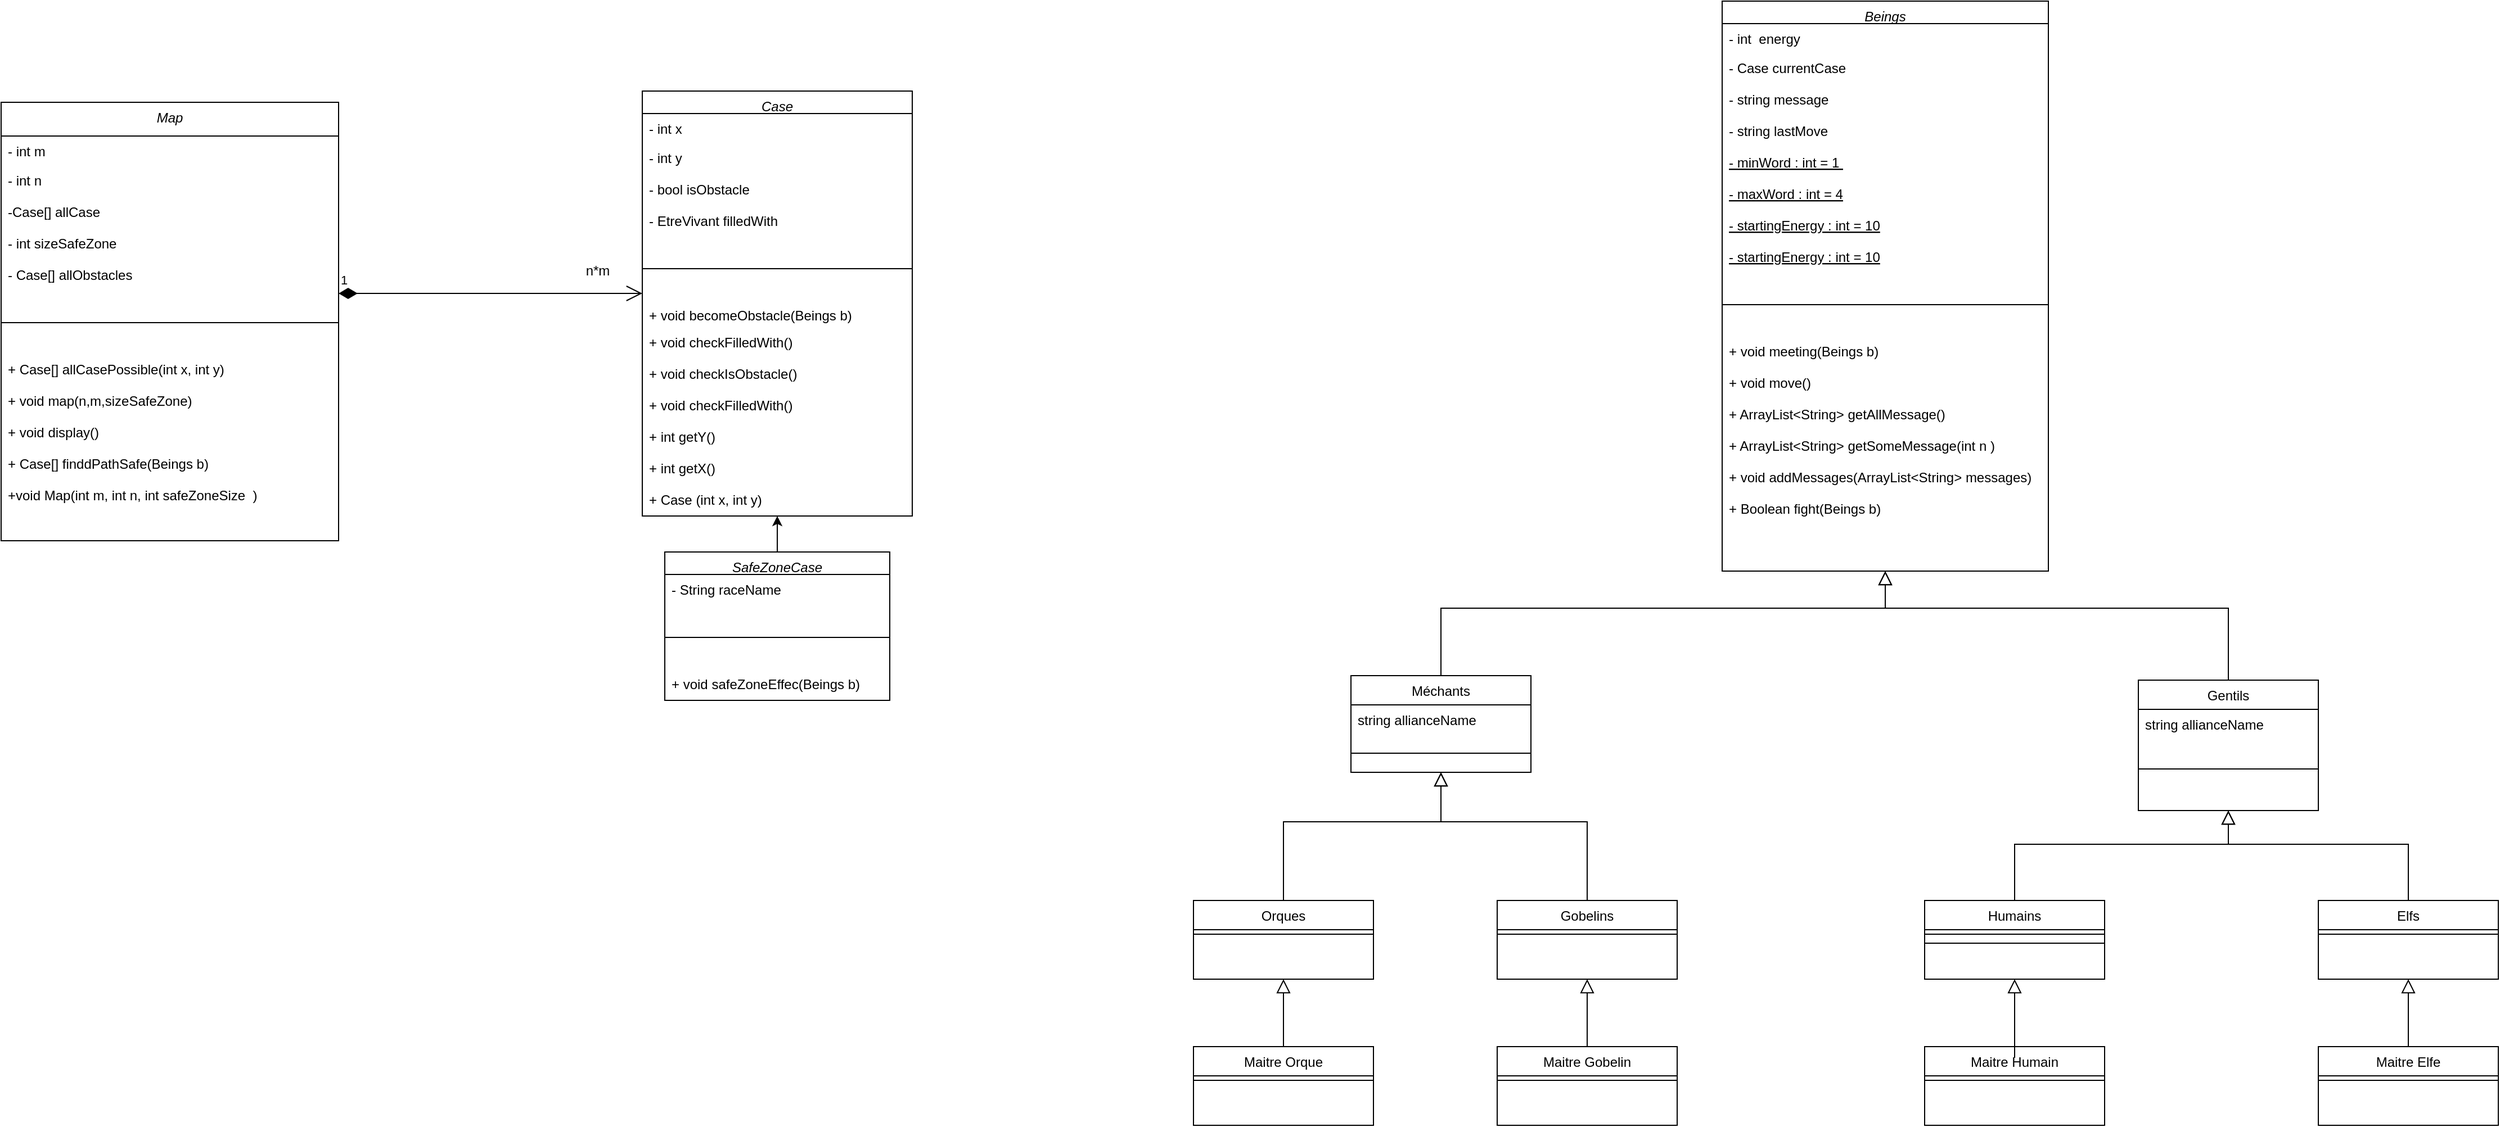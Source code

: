 <mxfile version="15.5.9" type="device"><diagram id="C5RBs43oDa-KdzZeNtuy" name="Page-1"><mxGraphModel dx="3137" dy="2026" grid="1" gridSize="10" guides="1" tooltips="1" connect="1" arrows="1" fold="1" page="1" pageScale="1" pageWidth="827" pageHeight="1169" math="0" shadow="0"><root><mxCell id="WIyWlLk6GJQsqaUBKTNV-0"/><mxCell id="WIyWlLk6GJQsqaUBKTNV-1" parent="WIyWlLk6GJQsqaUBKTNV-0"/><mxCell id="zkfFHV4jXpPFQw0GAbJ--0" value="Beings" style="swimlane;fontStyle=2;align=center;verticalAlign=top;childLayout=stackLayout;horizontal=1;startSize=20;horizontalStack=0;resizeParent=1;resizeLast=0;collapsible=1;marginBottom=0;rounded=0;shadow=0;strokeWidth=1;resizeWidth=1;resizeHeight=1;" parent="WIyWlLk6GJQsqaUBKTNV-1" vertex="1"><mxGeometry x="210" y="-300" width="290" height="507" as="geometry"><mxRectangle x="340" y="-70" width="160" height="26" as="alternateBounds"/></mxGeometry></mxCell><mxCell id="zkfFHV4jXpPFQw0GAbJ--1" value="- int  energy" style="text;align=left;verticalAlign=top;spacingLeft=4;spacingRight=4;overflow=hidden;rotatable=0;points=[[0,0.5],[1,0.5]];portConstraint=eastwest;" parent="zkfFHV4jXpPFQw0GAbJ--0" vertex="1"><mxGeometry y="20" width="290" height="26" as="geometry"/></mxCell><mxCell id="zkfFHV4jXpPFQw0GAbJ--3" value="- Case currentCase&#10;&#10;&#10;&#10;&#10;" style="text;align=left;verticalAlign=top;spacingLeft=4;spacingRight=4;overflow=hidden;rotatable=0;points=[[0,0.5],[1,0.5]];portConstraint=eastwest;rounded=0;shadow=0;html=0;" parent="zkfFHV4jXpPFQw0GAbJ--0" vertex="1"><mxGeometry y="46" width="290" height="28" as="geometry"/></mxCell><mxCell id="-XSfhNlRn1c2mrNGL3xY-24" value="- string message&#10;&#10;&#10;&#10;&#10;" style="text;align=left;verticalAlign=top;spacingLeft=4;spacingRight=4;overflow=hidden;rotatable=0;points=[[0,0.5],[1,0.5]];portConstraint=eastwest;rounded=0;shadow=0;html=0;" parent="zkfFHV4jXpPFQw0GAbJ--0" vertex="1"><mxGeometry y="74" width="290" height="28" as="geometry"/></mxCell><mxCell id="QfWARSysBFBNxlCcACZ4-0" value="- string lastMove&#10;&#10;&#10;&#10;&#10;" style="text;align=left;verticalAlign=top;spacingLeft=4;spacingRight=4;overflow=hidden;rotatable=0;points=[[0,0.5],[1,0.5]];portConstraint=eastwest;rounded=0;shadow=0;html=0;" parent="zkfFHV4jXpPFQw0GAbJ--0" vertex="1"><mxGeometry y="102" width="290" height="28" as="geometry"/></mxCell><mxCell id="k94M9PSxneo0imPIDrBL-2" value="- minWord : int = 1 &#10;&#10;&#10;&#10;&#10;" style="text;align=left;verticalAlign=top;spacingLeft=4;spacingRight=4;overflow=hidden;rotatable=0;points=[[0,0.5],[1,0.5]];portConstraint=eastwest;rounded=0;shadow=0;html=0;fontStyle=4" vertex="1" parent="zkfFHV4jXpPFQw0GAbJ--0"><mxGeometry y="130" width="290" height="28" as="geometry"/></mxCell><mxCell id="k94M9PSxneo0imPIDrBL-3" value="- maxWord : int = 4&#10;&#10;&#10;&#10;&#10;" style="text;align=left;verticalAlign=top;spacingLeft=4;spacingRight=4;overflow=hidden;rotatable=0;points=[[0,0.5],[1,0.5]];portConstraint=eastwest;rounded=0;shadow=0;html=0;fontStyle=4" vertex="1" parent="zkfFHV4jXpPFQw0GAbJ--0"><mxGeometry y="158" width="290" height="28" as="geometry"/></mxCell><mxCell id="k94M9PSxneo0imPIDrBL-5" value="- startingEnergy : int = 10&#10;&#10;&#10;&#10;&#10;" style="text;align=left;verticalAlign=top;spacingLeft=4;spacingRight=4;overflow=hidden;rotatable=0;points=[[0,0.5],[1,0.5]];portConstraint=eastwest;rounded=0;shadow=0;html=0;fontStyle=4" vertex="1" parent="zkfFHV4jXpPFQw0GAbJ--0"><mxGeometry y="186" width="290" height="28" as="geometry"/></mxCell><mxCell id="k94M9PSxneo0imPIDrBL-8" value="- startingEnergy : int = 10&#10;&#10;&#10;&#10;&#10;" style="text;align=left;verticalAlign=top;spacingLeft=4;spacingRight=4;overflow=hidden;rotatable=0;points=[[0,0.5],[1,0.5]];portConstraint=eastwest;rounded=0;shadow=0;html=0;fontStyle=4" vertex="1" parent="zkfFHV4jXpPFQw0GAbJ--0"><mxGeometry y="214" width="290" height="28" as="geometry"/></mxCell><mxCell id="zkfFHV4jXpPFQw0GAbJ--4" value="" style="line;html=1;strokeWidth=1;align=left;verticalAlign=middle;spacingTop=-1;spacingLeft=3;spacingRight=3;rotatable=0;labelPosition=right;points=[];portConstraint=eastwest;" parent="zkfFHV4jXpPFQw0GAbJ--0" vertex="1"><mxGeometry y="242" width="290" height="56" as="geometry"/></mxCell><mxCell id="J6H-9TjO6vcQAunhzQlV-61" value="+ void meeting(Beings b)&#10;&#10;&#10;" style="text;align=left;verticalAlign=top;spacingLeft=4;spacingRight=4;overflow=hidden;rotatable=0;points=[[0,0.5],[1,0.5]];portConstraint=eastwest;rounded=0;shadow=0;html=0;" parent="zkfFHV4jXpPFQw0GAbJ--0" vertex="1"><mxGeometry y="298" width="290" height="28" as="geometry"/></mxCell><mxCell id="J6H-9TjO6vcQAunhzQlV-60" value="+ void move()&#10;&#10;&#10;" style="text;align=left;verticalAlign=top;spacingLeft=4;spacingRight=4;overflow=hidden;rotatable=0;points=[[0,0.5],[1,0.5]];portConstraint=eastwest;rounded=0;shadow=0;html=0;" parent="zkfFHV4jXpPFQw0GAbJ--0" vertex="1"><mxGeometry y="326" width="290" height="28" as="geometry"/></mxCell><mxCell id="QMJySrWJMEzBlozyUx9n-0" value="+ ArrayList&lt;String&gt; getAllMessage() &#10;&#10;" style="text;align=left;verticalAlign=top;spacingLeft=4;spacingRight=4;overflow=hidden;rotatable=0;points=[[0,0.5],[1,0.5]];portConstraint=eastwest;rounded=0;shadow=0;html=0;" parent="zkfFHV4jXpPFQw0GAbJ--0" vertex="1"><mxGeometry y="354" width="290" height="28" as="geometry"/></mxCell><mxCell id="k94M9PSxneo0imPIDrBL-1" value="+ ArrayList&lt;String&gt; getSomeMessage(int n ) &#10;&#10;" style="text;align=left;verticalAlign=top;spacingLeft=4;spacingRight=4;overflow=hidden;rotatable=0;points=[[0,0.5],[1,0.5]];portConstraint=eastwest;rounded=0;shadow=0;html=0;" vertex="1" parent="zkfFHV4jXpPFQw0GAbJ--0"><mxGeometry y="382" width="290" height="28" as="geometry"/></mxCell><mxCell id="k94M9PSxneo0imPIDrBL-6" value="+ void addMessages(ArrayList&lt;String&gt; messages) &#10;&#10;" style="text;align=left;verticalAlign=top;spacingLeft=4;spacingRight=4;overflow=hidden;rotatable=0;points=[[0,0.5],[1,0.5]];portConstraint=eastwest;rounded=0;shadow=0;html=0;" vertex="1" parent="zkfFHV4jXpPFQw0GAbJ--0"><mxGeometry y="410" width="290" height="28" as="geometry"/></mxCell><mxCell id="k94M9PSxneo0imPIDrBL-7" value="+ Boolean fight(Beings b) &#10;&#10;" style="text;align=left;verticalAlign=top;spacingLeft=4;spacingRight=4;overflow=hidden;rotatable=0;points=[[0,0.5],[1,0.5]];portConstraint=eastwest;rounded=0;shadow=0;html=0;" vertex="1" parent="zkfFHV4jXpPFQw0GAbJ--0"><mxGeometry y="438" width="290" height="28" as="geometry"/></mxCell><mxCell id="zkfFHV4jXpPFQw0GAbJ--6" value="Méchants" style="swimlane;fontStyle=0;align=center;verticalAlign=top;childLayout=stackLayout;horizontal=1;startSize=26;horizontalStack=0;resizeParent=1;resizeLast=0;collapsible=1;marginBottom=0;rounded=0;shadow=0;strokeWidth=1;" parent="WIyWlLk6GJQsqaUBKTNV-1" vertex="1"><mxGeometry x="-120" y="300" width="160" height="86" as="geometry"><mxRectangle x="130" y="380" width="160" height="26" as="alternateBounds"/></mxGeometry></mxCell><mxCell id="J6H-9TjO6vcQAunhzQlV-58" value="string allianceName" style="text;align=left;verticalAlign=top;spacingLeft=4;spacingRight=4;overflow=hidden;rotatable=0;points=[[0,0.5],[1,0.5]];portConstraint=eastwest;" parent="zkfFHV4jXpPFQw0GAbJ--6" vertex="1"><mxGeometry y="26" width="160" height="26" as="geometry"/></mxCell><mxCell id="zkfFHV4jXpPFQw0GAbJ--9" value="" style="line;html=1;strokeWidth=1;align=left;verticalAlign=middle;spacingTop=-1;spacingLeft=3;spacingRight=3;rotatable=0;labelPosition=right;points=[];portConstraint=eastwest;" parent="zkfFHV4jXpPFQw0GAbJ--6" vertex="1"><mxGeometry y="52" width="160" height="34" as="geometry"/></mxCell><mxCell id="zkfFHV4jXpPFQw0GAbJ--12" value="" style="endArrow=block;endSize=10;endFill=0;shadow=0;strokeWidth=1;rounded=0;edgeStyle=elbowEdgeStyle;elbow=vertical;" parent="WIyWlLk6GJQsqaUBKTNV-1" source="zkfFHV4jXpPFQw0GAbJ--6" target="zkfFHV4jXpPFQw0GAbJ--0" edge="1"><mxGeometry width="160" relative="1" as="geometry"><mxPoint x="200" y="203" as="sourcePoint"/><mxPoint x="200" y="203" as="targetPoint"/><Array as="points"><mxPoint x="160" y="240"/></Array></mxGeometry></mxCell><mxCell id="zkfFHV4jXpPFQw0GAbJ--13" value="Gentils" style="swimlane;fontStyle=0;align=center;verticalAlign=top;childLayout=stackLayout;horizontal=1;startSize=26;horizontalStack=0;resizeParent=1;resizeLast=0;collapsible=1;marginBottom=0;rounded=0;shadow=0;strokeWidth=1;" parent="WIyWlLk6GJQsqaUBKTNV-1" vertex="1"><mxGeometry x="580" y="304" width="160" height="116" as="geometry"><mxRectangle x="340" y="380" width="170" height="26" as="alternateBounds"/></mxGeometry></mxCell><mxCell id="J6H-9TjO6vcQAunhzQlV-57" value="string allianceName" style="text;align=left;verticalAlign=top;spacingLeft=4;spacingRight=4;overflow=hidden;rotatable=0;points=[[0,0.5],[1,0.5]];portConstraint=eastwest;" parent="zkfFHV4jXpPFQw0GAbJ--13" vertex="1"><mxGeometry y="26" width="160" height="26" as="geometry"/></mxCell><mxCell id="zkfFHV4jXpPFQw0GAbJ--15" value="" style="line;html=1;strokeWidth=1;align=left;verticalAlign=middle;spacingTop=-1;spacingLeft=3;spacingRight=3;rotatable=0;labelPosition=right;points=[];portConstraint=eastwest;" parent="zkfFHV4jXpPFQw0GAbJ--13" vertex="1"><mxGeometry y="52" width="160" height="54" as="geometry"/></mxCell><mxCell id="zkfFHV4jXpPFQw0GAbJ--16" value="" style="endArrow=block;endSize=10;endFill=0;shadow=0;strokeWidth=1;rounded=0;edgeStyle=elbowEdgeStyle;elbow=vertical;entryX=0.5;entryY=1;entryDx=0;entryDy=0;" parent="WIyWlLk6GJQsqaUBKTNV-1" source="zkfFHV4jXpPFQw0GAbJ--13" target="zkfFHV4jXpPFQw0GAbJ--0" edge="1"><mxGeometry width="160" relative="1" as="geometry"><mxPoint x="210" y="373" as="sourcePoint"/><mxPoint x="440" y="180" as="targetPoint"/><Array as="points"><mxPoint x="400" y="240"/><mxPoint x="460" y="240"/><mxPoint x="540" y="220"/><mxPoint x="420" y="140"/><mxPoint x="590" y="130"/></Array></mxGeometry></mxCell><mxCell id="-XSfhNlRn1c2mrNGL3xY-7" value="" style="endArrow=block;endSize=10;endFill=0;shadow=0;strokeWidth=1;rounded=0;edgeStyle=elbowEdgeStyle;elbow=vertical;exitX=0.5;exitY=0;exitDx=0;exitDy=0;entryX=0.5;entryY=1;entryDx=0;entryDy=0;" parent="WIyWlLk6GJQsqaUBKTNV-1" source="-XSfhNlRn1c2mrNGL3xY-12" target="zkfFHV4jXpPFQw0GAbJ--6" edge="1"><mxGeometry width="160" relative="1" as="geometry"><mxPoint x="-70" y="470" as="sourcePoint"/><mxPoint x="210" y="366.99" as="targetPoint"/><Array as="points"><mxPoint x="-60" y="430"/></Array></mxGeometry></mxCell><mxCell id="-XSfhNlRn1c2mrNGL3xY-8" value="" style="endArrow=block;endSize=10;endFill=0;shadow=0;strokeWidth=1;rounded=0;edgeStyle=elbowEdgeStyle;elbow=vertical;exitX=0.5;exitY=0;exitDx=0;exitDy=0;entryX=0.5;entryY=1;entryDx=0;entryDy=0;" parent="WIyWlLk6GJQsqaUBKTNV-1" source="-XSfhNlRn1c2mrNGL3xY-9" target="zkfFHV4jXpPFQw0GAbJ--6" edge="1"><mxGeometry width="160" relative="1" as="geometry"><mxPoint x="450" y="470" as="sourcePoint"/><mxPoint x="210" y="370" as="targetPoint"/><Array as="points"><mxPoint x="60" y="430"/><mxPoint x="230" y="480"/><mxPoint x="290" y="520"/><mxPoint x="290" y="510"/><mxPoint x="190" y="405"/></Array></mxGeometry></mxCell><mxCell id="-XSfhNlRn1c2mrNGL3xY-9" value="Gobelins" style="swimlane;fontStyle=0;align=center;verticalAlign=top;childLayout=stackLayout;horizontal=1;startSize=26;horizontalStack=0;resizeParent=1;resizeLast=0;collapsible=1;marginBottom=0;rounded=0;shadow=0;strokeWidth=1;" parent="WIyWlLk6GJQsqaUBKTNV-1" vertex="1"><mxGeometry x="10" y="500" width="160" height="70" as="geometry"><mxRectangle x="340" y="380" width="170" height="26" as="alternateBounds"/></mxGeometry></mxCell><mxCell id="-XSfhNlRn1c2mrNGL3xY-11" value="" style="line;html=1;strokeWidth=1;align=left;verticalAlign=middle;spacingTop=-1;spacingLeft=3;spacingRight=3;rotatable=0;labelPosition=right;points=[];portConstraint=eastwest;" parent="-XSfhNlRn1c2mrNGL3xY-9" vertex="1"><mxGeometry y="26" width="160" height="8" as="geometry"/></mxCell><mxCell id="-XSfhNlRn1c2mrNGL3xY-12" value="Orques" style="swimlane;fontStyle=0;align=center;verticalAlign=top;childLayout=stackLayout;horizontal=1;startSize=26;horizontalStack=0;resizeParent=1;resizeLast=0;collapsible=1;marginBottom=0;rounded=0;shadow=0;strokeWidth=1;" parent="WIyWlLk6GJQsqaUBKTNV-1" vertex="1"><mxGeometry x="-260" y="500" width="160" height="70" as="geometry"><mxRectangle x="340" y="380" width="170" height="26" as="alternateBounds"/></mxGeometry></mxCell><mxCell id="-XSfhNlRn1c2mrNGL3xY-14" value="" style="line;html=1;strokeWidth=1;align=left;verticalAlign=middle;spacingTop=-1;spacingLeft=3;spacingRight=3;rotatable=0;labelPosition=right;points=[];portConstraint=eastwest;" parent="-XSfhNlRn1c2mrNGL3xY-12" vertex="1"><mxGeometry y="26" width="160" height="8" as="geometry"/></mxCell><mxCell id="-XSfhNlRn1c2mrNGL3xY-15" value="" style="endArrow=block;endSize=10;endFill=0;shadow=0;strokeWidth=1;rounded=0;edgeStyle=elbowEdgeStyle;elbow=vertical;exitX=0.5;exitY=0;exitDx=0;exitDy=0;entryX=0.5;entryY=1;entryDx=0;entryDy=0;" parent="WIyWlLk6GJQsqaUBKTNV-1" source="-XSfhNlRn1c2mrNGL3xY-20" target="zkfFHV4jXpPFQw0GAbJ--13" edge="1"><mxGeometry width="160" relative="1" as="geometry"><mxPoint x="400" y="472" as="sourcePoint"/><mxPoint x="550" y="370" as="targetPoint"/><Array as="points"><mxPoint x="630" y="450"/><mxPoint x="590" y="390"/><mxPoint x="570" y="390"/></Array></mxGeometry></mxCell><mxCell id="-XSfhNlRn1c2mrNGL3xY-16" value="" style="endArrow=block;endSize=10;endFill=0;shadow=0;strokeWidth=1;rounded=0;edgeStyle=elbowEdgeStyle;elbow=vertical;exitX=0.5;exitY=0;exitDx=0;exitDy=0;entryX=0.5;entryY=1;entryDx=0;entryDy=0;" parent="WIyWlLk6GJQsqaUBKTNV-1" source="-XSfhNlRn1c2mrNGL3xY-17" target="zkfFHV4jXpPFQw0GAbJ--13" edge="1"><mxGeometry width="160" relative="1" as="geometry"><mxPoint x="920" y="472" as="sourcePoint"/><mxPoint x="660" y="340" as="targetPoint"/><Array as="points"><mxPoint x="690" y="450"/><mxPoint x="690" y="420"/><mxPoint x="710" y="450"/><mxPoint x="760" y="390"/><mxPoint x="670" y="406"/><mxPoint x="660" y="406"/><mxPoint x="660" y="350"/></Array></mxGeometry></mxCell><mxCell id="-XSfhNlRn1c2mrNGL3xY-17" value="Elfs" style="swimlane;fontStyle=0;align=center;verticalAlign=top;childLayout=stackLayout;horizontal=1;startSize=26;horizontalStack=0;resizeParent=1;resizeLast=0;collapsible=1;marginBottom=0;rounded=0;shadow=0;strokeWidth=1;" parent="WIyWlLk6GJQsqaUBKTNV-1" vertex="1"><mxGeometry x="740" y="500" width="160" height="70" as="geometry"><mxRectangle x="340" y="380" width="170" height="26" as="alternateBounds"/></mxGeometry></mxCell><mxCell id="-XSfhNlRn1c2mrNGL3xY-19" value="" style="line;html=1;strokeWidth=1;align=left;verticalAlign=middle;spacingTop=-1;spacingLeft=3;spacingRight=3;rotatable=0;labelPosition=right;points=[];portConstraint=eastwest;" parent="-XSfhNlRn1c2mrNGL3xY-17" vertex="1"><mxGeometry y="26" width="160" height="8" as="geometry"/></mxCell><mxCell id="-XSfhNlRn1c2mrNGL3xY-20" value="Humains" style="swimlane;fontStyle=0;align=center;verticalAlign=top;childLayout=stackLayout;horizontal=1;startSize=26;horizontalStack=0;resizeParent=1;resizeLast=0;collapsible=1;marginBottom=0;rounded=0;shadow=0;strokeWidth=1;" parent="WIyWlLk6GJQsqaUBKTNV-1" vertex="1"><mxGeometry x="390" y="500" width="160" height="70" as="geometry"><mxRectangle x="340" y="380" width="170" height="26" as="alternateBounds"/></mxGeometry></mxCell><mxCell id="-XSfhNlRn1c2mrNGL3xY-22" value="" style="line;html=1;strokeWidth=1;align=left;verticalAlign=middle;spacingTop=-1;spacingLeft=3;spacingRight=3;rotatable=0;labelPosition=right;points=[];portConstraint=eastwest;" parent="-XSfhNlRn1c2mrNGL3xY-20" vertex="1"><mxGeometry y="26" width="160" height="8" as="geometry"/></mxCell><mxCell id="QfWARSysBFBNxlCcACZ4-5" value="" style="line;html=1;strokeWidth=1;align=left;verticalAlign=middle;spacingTop=-1;spacingLeft=3;spacingRight=3;rotatable=0;labelPosition=right;points=[];portConstraint=eastwest;" parent="-XSfhNlRn1c2mrNGL3xY-20" vertex="1"><mxGeometry y="34" width="160" height="8" as="geometry"/></mxCell><mxCell id="-XSfhNlRn1c2mrNGL3xY-26" value="Maitre Gobelin" style="swimlane;fontStyle=0;align=center;verticalAlign=top;childLayout=stackLayout;horizontal=1;startSize=26;horizontalStack=0;resizeParent=1;resizeLast=0;collapsible=1;marginBottom=0;rounded=0;shadow=0;strokeWidth=1;" parent="WIyWlLk6GJQsqaUBKTNV-1" vertex="1"><mxGeometry x="10" y="630" width="160" height="70" as="geometry"><mxRectangle x="340" y="380" width="170" height="26" as="alternateBounds"/></mxGeometry></mxCell><mxCell id="-XSfhNlRn1c2mrNGL3xY-28" value="" style="line;html=1;strokeWidth=1;align=left;verticalAlign=middle;spacingTop=-1;spacingLeft=3;spacingRight=3;rotatable=0;labelPosition=right;points=[];portConstraint=eastwest;" parent="-XSfhNlRn1c2mrNGL3xY-26" vertex="1"><mxGeometry y="26" width="160" height="8" as="geometry"/></mxCell><mxCell id="-XSfhNlRn1c2mrNGL3xY-29" value="Maitre Orque" style="swimlane;fontStyle=0;align=center;verticalAlign=top;childLayout=stackLayout;horizontal=1;startSize=26;horizontalStack=0;resizeParent=1;resizeLast=0;collapsible=1;marginBottom=0;rounded=0;shadow=0;strokeWidth=1;" parent="WIyWlLk6GJQsqaUBKTNV-1" vertex="1"><mxGeometry x="-260" y="630" width="160" height="70" as="geometry"><mxRectangle x="340" y="380" width="170" height="26" as="alternateBounds"/></mxGeometry></mxCell><mxCell id="-XSfhNlRn1c2mrNGL3xY-31" value="" style="line;html=1;strokeWidth=1;align=left;verticalAlign=middle;spacingTop=-1;spacingLeft=3;spacingRight=3;rotatable=0;labelPosition=right;points=[];portConstraint=eastwest;" parent="-XSfhNlRn1c2mrNGL3xY-29" vertex="1"><mxGeometry y="26" width="160" height="8" as="geometry"/></mxCell><mxCell id="-XSfhNlRn1c2mrNGL3xY-32" value="Maitre Humain" style="swimlane;fontStyle=0;align=center;verticalAlign=top;childLayout=stackLayout;horizontal=1;startSize=26;horizontalStack=0;resizeParent=1;resizeLast=0;collapsible=1;marginBottom=0;rounded=0;shadow=0;strokeWidth=1;" parent="WIyWlLk6GJQsqaUBKTNV-1" vertex="1"><mxGeometry x="390" y="630" width="160" height="70" as="geometry"><mxRectangle x="340" y="380" width="170" height="26" as="alternateBounds"/></mxGeometry></mxCell><mxCell id="-XSfhNlRn1c2mrNGL3xY-34" value="" style="line;html=1;strokeWidth=1;align=left;verticalAlign=middle;spacingTop=-1;spacingLeft=3;spacingRight=3;rotatable=0;labelPosition=right;points=[];portConstraint=eastwest;" parent="-XSfhNlRn1c2mrNGL3xY-32" vertex="1"><mxGeometry y="26" width="160" height="8" as="geometry"/></mxCell><mxCell id="-XSfhNlRn1c2mrNGL3xY-35" value="Maitre Elfe" style="swimlane;fontStyle=0;align=center;verticalAlign=top;childLayout=stackLayout;horizontal=1;startSize=26;horizontalStack=0;resizeParent=1;resizeLast=0;collapsible=1;marginBottom=0;rounded=0;shadow=0;strokeWidth=1;" parent="WIyWlLk6GJQsqaUBKTNV-1" vertex="1"><mxGeometry x="740" y="630" width="160" height="70" as="geometry"><mxRectangle x="340" y="380" width="170" height="26" as="alternateBounds"/></mxGeometry></mxCell><mxCell id="-XSfhNlRn1c2mrNGL3xY-37" value="" style="line;html=1;strokeWidth=1;align=left;verticalAlign=middle;spacingTop=-1;spacingLeft=3;spacingRight=3;rotatable=0;labelPosition=right;points=[];portConstraint=eastwest;" parent="-XSfhNlRn1c2mrNGL3xY-35" vertex="1"><mxGeometry y="26" width="160" height="8" as="geometry"/></mxCell><mxCell id="QfWARSysBFBNxlCcACZ4-1" value="" style="endArrow=block;endSize=10;endFill=0;shadow=0;strokeWidth=1;rounded=0;edgeStyle=elbowEdgeStyle;elbow=vertical;exitX=0.5;exitY=0;exitDx=0;exitDy=0;entryX=0.5;entryY=1;entryDx=0;entryDy=0;" parent="WIyWlLk6GJQsqaUBKTNV-1" source="-XSfhNlRn1c2mrNGL3xY-32" target="-XSfhNlRn1c2mrNGL3xY-20" edge="1"><mxGeometry width="160" relative="1" as="geometry"><mxPoint x="460" y="680" as="sourcePoint"/><mxPoint x="460" y="610" as="targetPoint"/><Array as="points"><mxPoint x="470" y="640"/><mxPoint x="580" y="530"/><mxPoint x="560" y="530"/></Array></mxGeometry></mxCell><mxCell id="QfWARSysBFBNxlCcACZ4-2" value="" style="endArrow=block;endSize=10;endFill=0;shadow=0;strokeWidth=1;rounded=0;edgeStyle=elbowEdgeStyle;elbow=vertical;exitX=0.5;exitY=0;exitDx=0;exitDy=0;entryX=0.5;entryY=1;entryDx=0;entryDy=0;" parent="WIyWlLk6GJQsqaUBKTNV-1" source="-XSfhNlRn1c2mrNGL3xY-35" target="-XSfhNlRn1c2mrNGL3xY-17" edge="1"><mxGeometry width="160" relative="1" as="geometry"><mxPoint x="820" y="630" as="sourcePoint"/><mxPoint x="840" y="590" as="targetPoint"/><Array as="points"><mxPoint x="880" y="610"/><mxPoint x="879.5" y="530"/><mxPoint x="859.5" y="530"/></Array></mxGeometry></mxCell><mxCell id="QfWARSysBFBNxlCcACZ4-3" value="" style="endArrow=block;endSize=10;endFill=0;shadow=0;strokeWidth=1;rounded=0;edgeStyle=elbowEdgeStyle;elbow=vertical;exitX=0.5;exitY=0;exitDx=0;exitDy=0;entryX=0.5;entryY=1;entryDx=0;entryDy=0;" parent="WIyWlLk6GJQsqaUBKTNV-1" source="-XSfhNlRn1c2mrNGL3xY-26" target="-XSfhNlRn1c2mrNGL3xY-9" edge="1"><mxGeometry width="160" relative="1" as="geometry"><mxPoint x="89.5" y="640" as="sourcePoint"/><mxPoint x="90" y="570" as="targetPoint"/><Array as="points"><mxPoint x="89.5" y="600"/><mxPoint x="199.5" y="490"/><mxPoint x="179.5" y="490"/></Array></mxGeometry></mxCell><mxCell id="QfWARSysBFBNxlCcACZ4-4" value="" style="endArrow=block;endSize=10;endFill=0;shadow=0;strokeWidth=1;rounded=0;edgeStyle=elbowEdgeStyle;elbow=vertical;exitX=0.5;exitY=0;exitDx=0;exitDy=0;entryX=0.5;entryY=1;entryDx=0;entryDy=0;" parent="WIyWlLk6GJQsqaUBKTNV-1" source="-XSfhNlRn1c2mrNGL3xY-29" target="-XSfhNlRn1c2mrNGL3xY-12" edge="1"><mxGeometry width="160" relative="1" as="geometry"><mxPoint x="-180.5" y="655" as="sourcePoint"/><mxPoint x="-180.5" y="585" as="targetPoint"/><Array as="points"><mxPoint x="-180.5" y="615"/><mxPoint x="-70.5" y="505"/><mxPoint x="-90.5" y="505"/></Array></mxGeometry></mxCell><mxCell id="J6H-9TjO6vcQAunhzQlV-19" value="Map" style="swimlane;fontStyle=2;align=center;verticalAlign=top;childLayout=stackLayout;horizontal=1;startSize=30;horizontalStack=0;resizeParent=1;resizeLast=0;collapsible=1;marginBottom=0;rounded=0;shadow=0;strokeWidth=1;resizeWidth=1;resizeHeight=1;" parent="WIyWlLk6GJQsqaUBKTNV-1" vertex="1"><mxGeometry x="-1320" y="-210" width="300" height="390" as="geometry"><mxRectangle x="340" y="-70" width="160" height="26" as="alternateBounds"/></mxGeometry></mxCell><mxCell id="J6H-9TjO6vcQAunhzQlV-20" value="- int m" style="text;align=left;verticalAlign=top;spacingLeft=4;spacingRight=4;overflow=hidden;rotatable=0;points=[[0,0.5],[1,0.5]];portConstraint=eastwest;" parent="J6H-9TjO6vcQAunhzQlV-19" vertex="1"><mxGeometry y="30" width="300" height="26" as="geometry"/></mxCell><mxCell id="J6H-9TjO6vcQAunhzQlV-22" value="- int n&#10;&#10;&#10;&#10;&#10;" style="text;align=left;verticalAlign=top;spacingLeft=4;spacingRight=4;overflow=hidden;rotatable=0;points=[[0,0.5],[1,0.5]];portConstraint=eastwest;rounded=0;shadow=0;html=0;" parent="J6H-9TjO6vcQAunhzQlV-19" vertex="1"><mxGeometry y="56" width="300" height="28" as="geometry"/></mxCell><mxCell id="J6H-9TjO6vcQAunhzQlV-36" value="-Case[] allCase&#10;&#10;int sizeSafeZone" style="text;align=left;verticalAlign=top;spacingLeft=4;spacingRight=4;overflow=hidden;rotatable=0;points=[[0,0.5],[1,0.5]];portConstraint=eastwest;rounded=0;shadow=0;html=0;" parent="J6H-9TjO6vcQAunhzQlV-19" vertex="1"><mxGeometry y="84" width="300" height="28" as="geometry"/></mxCell><mxCell id="J6H-9TjO6vcQAunhzQlV-40" value="- int sizeSafeZone&#10;&#10;" style="text;align=left;verticalAlign=top;spacingLeft=4;spacingRight=4;overflow=hidden;rotatable=0;points=[[0,0.5],[1,0.5]];portConstraint=eastwest;rounded=0;shadow=0;html=0;" parent="J6H-9TjO6vcQAunhzQlV-19" vertex="1"><mxGeometry y="112" width="300" height="28" as="geometry"/></mxCell><mxCell id="J6H-9TjO6vcQAunhzQlV-42" value="- Case[] allObstacles&#10;" style="text;align=left;verticalAlign=top;spacingLeft=4;spacingRight=4;overflow=hidden;rotatable=0;points=[[0,0.5],[1,0.5]];portConstraint=eastwest;rounded=0;shadow=0;html=0;" parent="J6H-9TjO6vcQAunhzQlV-19" vertex="1"><mxGeometry y="140" width="300" height="28" as="geometry"/></mxCell><mxCell id="J6H-9TjO6vcQAunhzQlV-26" value="" style="line;html=1;strokeWidth=1;align=left;verticalAlign=middle;spacingTop=-1;spacingLeft=3;spacingRight=3;rotatable=0;labelPosition=right;points=[];portConstraint=eastwest;" parent="J6H-9TjO6vcQAunhzQlV-19" vertex="1"><mxGeometry y="168" width="300" height="56" as="geometry"/></mxCell><mxCell id="J6H-9TjO6vcQAunhzQlV-27" value="+ Case[] allCasePossible(int x, int y)" style="text;align=left;verticalAlign=top;spacingLeft=4;spacingRight=4;overflow=hidden;rotatable=0;points=[[0,0.5],[1,0.5]];portConstraint=eastwest;rounded=0;shadow=0;html=0;" parent="J6H-9TjO6vcQAunhzQlV-19" vertex="1"><mxGeometry y="224" width="300" height="28" as="geometry"/></mxCell><mxCell id="J6H-9TjO6vcQAunhzQlV-37" value="+ void map(n,m,sizeSafeZone)" style="text;align=left;verticalAlign=top;spacingLeft=4;spacingRight=4;overflow=hidden;rotatable=0;points=[[0,0.5],[1,0.5]];portConstraint=eastwest;rounded=0;shadow=0;html=0;" parent="J6H-9TjO6vcQAunhzQlV-19" vertex="1"><mxGeometry y="252" width="300" height="28" as="geometry"/></mxCell><mxCell id="J6H-9TjO6vcQAunhzQlV-38" value="+ void display()" style="text;align=left;verticalAlign=top;spacingLeft=4;spacingRight=4;overflow=hidden;rotatable=0;points=[[0,0.5],[1,0.5]];portConstraint=eastwest;rounded=0;shadow=0;html=0;" parent="J6H-9TjO6vcQAunhzQlV-19" vertex="1"><mxGeometry y="280" width="300" height="28" as="geometry"/></mxCell><mxCell id="J6H-9TjO6vcQAunhzQlV-41" value="+ Case[] finddPathSafe(Beings b)" style="text;align=left;verticalAlign=top;spacingLeft=4;spacingRight=4;overflow=hidden;rotatable=0;points=[[0,0.5],[1,0.5]];portConstraint=eastwest;rounded=0;shadow=0;html=0;" parent="J6H-9TjO6vcQAunhzQlV-19" vertex="1"><mxGeometry y="308" width="300" height="28" as="geometry"/></mxCell><mxCell id="k94M9PSxneo0imPIDrBL-9" value="+void Map(int m, int n, int safeZoneSize  )" style="text;align=left;verticalAlign=top;spacingLeft=4;spacingRight=4;overflow=hidden;rotatable=0;points=[[0,0.5],[1,0.5]];portConstraint=eastwest;rounded=0;shadow=0;html=0;" vertex="1" parent="J6H-9TjO6vcQAunhzQlV-19"><mxGeometry y="336" width="300" height="28" as="geometry"/></mxCell><mxCell id="J6H-9TjO6vcQAunhzQlV-28" value="Case" style="swimlane;fontStyle=2;align=center;verticalAlign=top;childLayout=stackLayout;horizontal=1;startSize=20;horizontalStack=0;resizeParent=1;resizeLast=0;collapsible=1;marginBottom=0;rounded=0;shadow=0;strokeWidth=1;resizeWidth=1;resizeHeight=1;" parent="WIyWlLk6GJQsqaUBKTNV-1" vertex="1"><mxGeometry x="-750" y="-220" width="240" height="378" as="geometry"><mxRectangle x="340" y="-70" width="160" height="26" as="alternateBounds"/></mxGeometry></mxCell><mxCell id="J6H-9TjO6vcQAunhzQlV-29" value="- int x" style="text;align=left;verticalAlign=top;spacingLeft=4;spacingRight=4;overflow=hidden;rotatable=0;points=[[0,0.5],[1,0.5]];portConstraint=eastwest;" parent="J6H-9TjO6vcQAunhzQlV-28" vertex="1"><mxGeometry y="20" width="240" height="26" as="geometry"/></mxCell><mxCell id="J6H-9TjO6vcQAunhzQlV-30" value="- int y&#10;&#10;&#10;" style="text;align=left;verticalAlign=top;spacingLeft=4;spacingRight=4;overflow=hidden;rotatable=0;points=[[0,0.5],[1,0.5]];portConstraint=eastwest;rounded=0;shadow=0;html=0;" parent="J6H-9TjO6vcQAunhzQlV-28" vertex="1"><mxGeometry y="46" width="240" height="28" as="geometry"/></mxCell><mxCell id="J6H-9TjO6vcQAunhzQlV-53" value="- bool isObstacle&#10;&#10;&#10;&#10;&#10;&#10;" style="text;align=left;verticalAlign=top;spacingLeft=4;spacingRight=4;overflow=hidden;rotatable=0;points=[[0,0.5],[1,0.5]];portConstraint=eastwest;rounded=0;shadow=0;html=0;" parent="J6H-9TjO6vcQAunhzQlV-28" vertex="1"><mxGeometry y="74" width="240" height="28" as="geometry"/></mxCell><mxCell id="J6H-9TjO6vcQAunhzQlV-56" value="- EtreVivant filledWith&#10;&#10;&#10;&#10;&#10;&#10;" style="text;align=left;verticalAlign=top;spacingLeft=4;spacingRight=4;overflow=hidden;rotatable=0;points=[[0,0.5],[1,0.5]];portConstraint=eastwest;rounded=0;shadow=0;html=0;" parent="J6H-9TjO6vcQAunhzQlV-28" vertex="1"><mxGeometry y="102" width="240" height="28" as="geometry"/></mxCell><mxCell id="J6H-9TjO6vcQAunhzQlV-34" value="" style="line;html=1;strokeWidth=1;align=left;verticalAlign=middle;spacingTop=-1;spacingLeft=3;spacingRight=3;rotatable=0;labelPosition=right;points=[];portConstraint=eastwest;" parent="J6H-9TjO6vcQAunhzQlV-28" vertex="1"><mxGeometry y="130" width="240" height="56" as="geometry"/></mxCell><mxCell id="QMJySrWJMEzBlozyUx9n-3" value="+ void becomeObstacle(Beings b)&#10;&#10;&#10;" style="text;align=left;verticalAlign=top;spacingLeft=4;spacingRight=4;overflow=hidden;rotatable=0;points=[[0,0.5],[1,0.5]];portConstraint=eastwest;rounded=0;shadow=0;html=0;" parent="J6H-9TjO6vcQAunhzQlV-28" vertex="1"><mxGeometry y="186" width="240" height="24" as="geometry"/></mxCell><mxCell id="k94M9PSxneo0imPIDrBL-11" value="+ void checkFilledWith()&#10;&#10;" style="text;align=left;verticalAlign=top;spacingLeft=4;spacingRight=4;overflow=hidden;rotatable=0;points=[[0,0.5],[1,0.5]];portConstraint=eastwest;rounded=0;shadow=0;html=0;" vertex="1" parent="J6H-9TjO6vcQAunhzQlV-28"><mxGeometry y="210" width="240" height="28" as="geometry"/></mxCell><mxCell id="k94M9PSxneo0imPIDrBL-12" value="+ void checkIsObstacle()" style="text;align=left;verticalAlign=top;spacingLeft=4;spacingRight=4;overflow=hidden;rotatable=0;points=[[0,0.5],[1,0.5]];portConstraint=eastwest;rounded=0;shadow=0;html=0;" vertex="1" parent="J6H-9TjO6vcQAunhzQlV-28"><mxGeometry y="238" width="240" height="28" as="geometry"/></mxCell><mxCell id="k94M9PSxneo0imPIDrBL-13" value="+ void checkFilledWith()" style="text;align=left;verticalAlign=top;spacingLeft=4;spacingRight=4;overflow=hidden;rotatable=0;points=[[0,0.5],[1,0.5]];portConstraint=eastwest;rounded=0;shadow=0;html=0;" vertex="1" parent="J6H-9TjO6vcQAunhzQlV-28"><mxGeometry y="266" width="240" height="28" as="geometry"/></mxCell><mxCell id="k94M9PSxneo0imPIDrBL-14" value="+ int getY()" style="text;align=left;verticalAlign=top;spacingLeft=4;spacingRight=4;overflow=hidden;rotatable=0;points=[[0,0.5],[1,0.5]];portConstraint=eastwest;rounded=0;shadow=0;html=0;" vertex="1" parent="J6H-9TjO6vcQAunhzQlV-28"><mxGeometry y="294" width="240" height="28" as="geometry"/></mxCell><mxCell id="k94M9PSxneo0imPIDrBL-15" value="+ int getX()" style="text;align=left;verticalAlign=top;spacingLeft=4;spacingRight=4;overflow=hidden;rotatable=0;points=[[0,0.5],[1,0.5]];portConstraint=eastwest;rounded=0;shadow=0;html=0;" vertex="1" parent="J6H-9TjO6vcQAunhzQlV-28"><mxGeometry y="322" width="240" height="28" as="geometry"/></mxCell><mxCell id="k94M9PSxneo0imPIDrBL-16" value="+ Case (int x, int y)" style="text;align=left;verticalAlign=top;spacingLeft=4;spacingRight=4;overflow=hidden;rotatable=0;points=[[0,0.5],[1,0.5]];portConstraint=eastwest;rounded=0;shadow=0;html=0;" vertex="1" parent="J6H-9TjO6vcQAunhzQlV-28"><mxGeometry y="350" width="240" height="28" as="geometry"/></mxCell><mxCell id="J6H-9TjO6vcQAunhzQlV-52" style="edgeStyle=orthogonalEdgeStyle;rounded=0;orthogonalLoop=1;jettySize=auto;html=1;entryX=0.5;entryY=1;entryDx=0;entryDy=0;" parent="WIyWlLk6GJQsqaUBKTNV-1" source="J6H-9TjO6vcQAunhzQlV-47" target="J6H-9TjO6vcQAunhzQlV-28" edge="1"><mxGeometry relative="1" as="geometry"/></mxCell><mxCell id="J6H-9TjO6vcQAunhzQlV-47" value="SafeZoneCase" style="swimlane;fontStyle=2;align=center;verticalAlign=top;childLayout=stackLayout;horizontal=1;startSize=20;horizontalStack=0;resizeParent=1;resizeLast=0;collapsible=1;marginBottom=0;rounded=0;shadow=0;strokeWidth=1;resizeWidth=1;resizeHeight=1;" parent="WIyWlLk6GJQsqaUBKTNV-1" vertex="1"><mxGeometry x="-730" y="190" width="200" height="132" as="geometry"><mxRectangle x="340" y="-70" width="160" height="26" as="alternateBounds"/></mxGeometry></mxCell><mxCell id="QMJySrWJMEzBlozyUx9n-4" value="- String raceName&#10;&#10;&#10;&#10;&#10;&#10;" style="text;align=left;verticalAlign=top;spacingLeft=4;spacingRight=4;overflow=hidden;rotatable=0;points=[[0,0.5],[1,0.5]];portConstraint=eastwest;rounded=0;shadow=0;html=0;" parent="J6H-9TjO6vcQAunhzQlV-47" vertex="1"><mxGeometry y="20" width="200" height="28" as="geometry"/></mxCell><mxCell id="J6H-9TjO6vcQAunhzQlV-50" value="" style="line;html=1;strokeWidth=1;align=left;verticalAlign=middle;spacingTop=-1;spacingLeft=3;spacingRight=3;rotatable=0;labelPosition=right;points=[];portConstraint=eastwest;" parent="J6H-9TjO6vcQAunhzQlV-47" vertex="1"><mxGeometry y="48" width="200" height="56" as="geometry"/></mxCell><mxCell id="J6H-9TjO6vcQAunhzQlV-63" value="+ void safeZoneEffec(Beings b)&#10;&#10;&#10;&#10;&#10;" style="text;align=left;verticalAlign=top;spacingLeft=4;spacingRight=4;overflow=hidden;rotatable=0;points=[[0,0.5],[1,0.5]];portConstraint=eastwest;rounded=0;shadow=0;html=0;" parent="J6H-9TjO6vcQAunhzQlV-47" vertex="1"><mxGeometry y="104" width="200" height="28" as="geometry"/></mxCell><mxCell id="k94M9PSxneo0imPIDrBL-10" value="n*m" style="text;html=1;align=center;verticalAlign=middle;resizable=0;points=[];autosize=1;strokeColor=none;fillColor=none;" vertex="1" parent="WIyWlLk6GJQsqaUBKTNV-1"><mxGeometry x="-810" y="-70" width="40" height="20" as="geometry"/></mxCell><mxCell id="k94M9PSxneo0imPIDrBL-17" value="1" style="endArrow=open;html=1;endSize=12;startArrow=diamondThin;startSize=14;startFill=1;edgeStyle=orthogonalEdgeStyle;align=left;verticalAlign=bottom;rounded=0;entryX=0;entryY=-0.25;entryDx=0;entryDy=0;entryPerimeter=0;" edge="1" parent="WIyWlLk6GJQsqaUBKTNV-1" target="QMJySrWJMEzBlozyUx9n-3"><mxGeometry x="-1" y="3" relative="1" as="geometry"><mxPoint x="-1020" y="-40" as="sourcePoint"/><mxPoint x="-860" y="-40" as="targetPoint"/><Array as="points"><mxPoint x="-930" y="-40"/><mxPoint x="-930" y="-40"/></Array></mxGeometry></mxCell></root></mxGraphModel></diagram></mxfile>